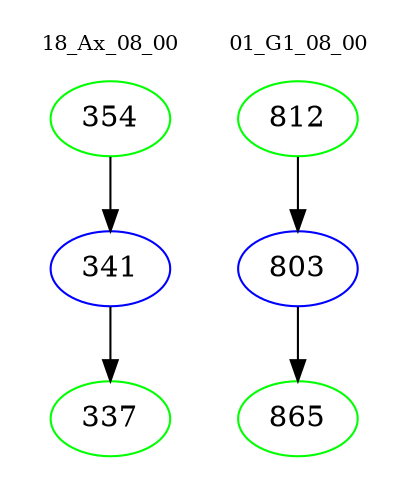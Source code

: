 digraph{
subgraph cluster_0 {
color = white
label = "18_Ax_08_00";
fontsize=10;
T0_354 [label="354", color="green"]
T0_354 -> T0_341 [color="black"]
T0_341 [label="341", color="blue"]
T0_341 -> T0_337 [color="black"]
T0_337 [label="337", color="green"]
}
subgraph cluster_1 {
color = white
label = "01_G1_08_00";
fontsize=10;
T1_812 [label="812", color="green"]
T1_812 -> T1_803 [color="black"]
T1_803 [label="803", color="blue"]
T1_803 -> T1_865 [color="black"]
T1_865 [label="865", color="green"]
}
}
